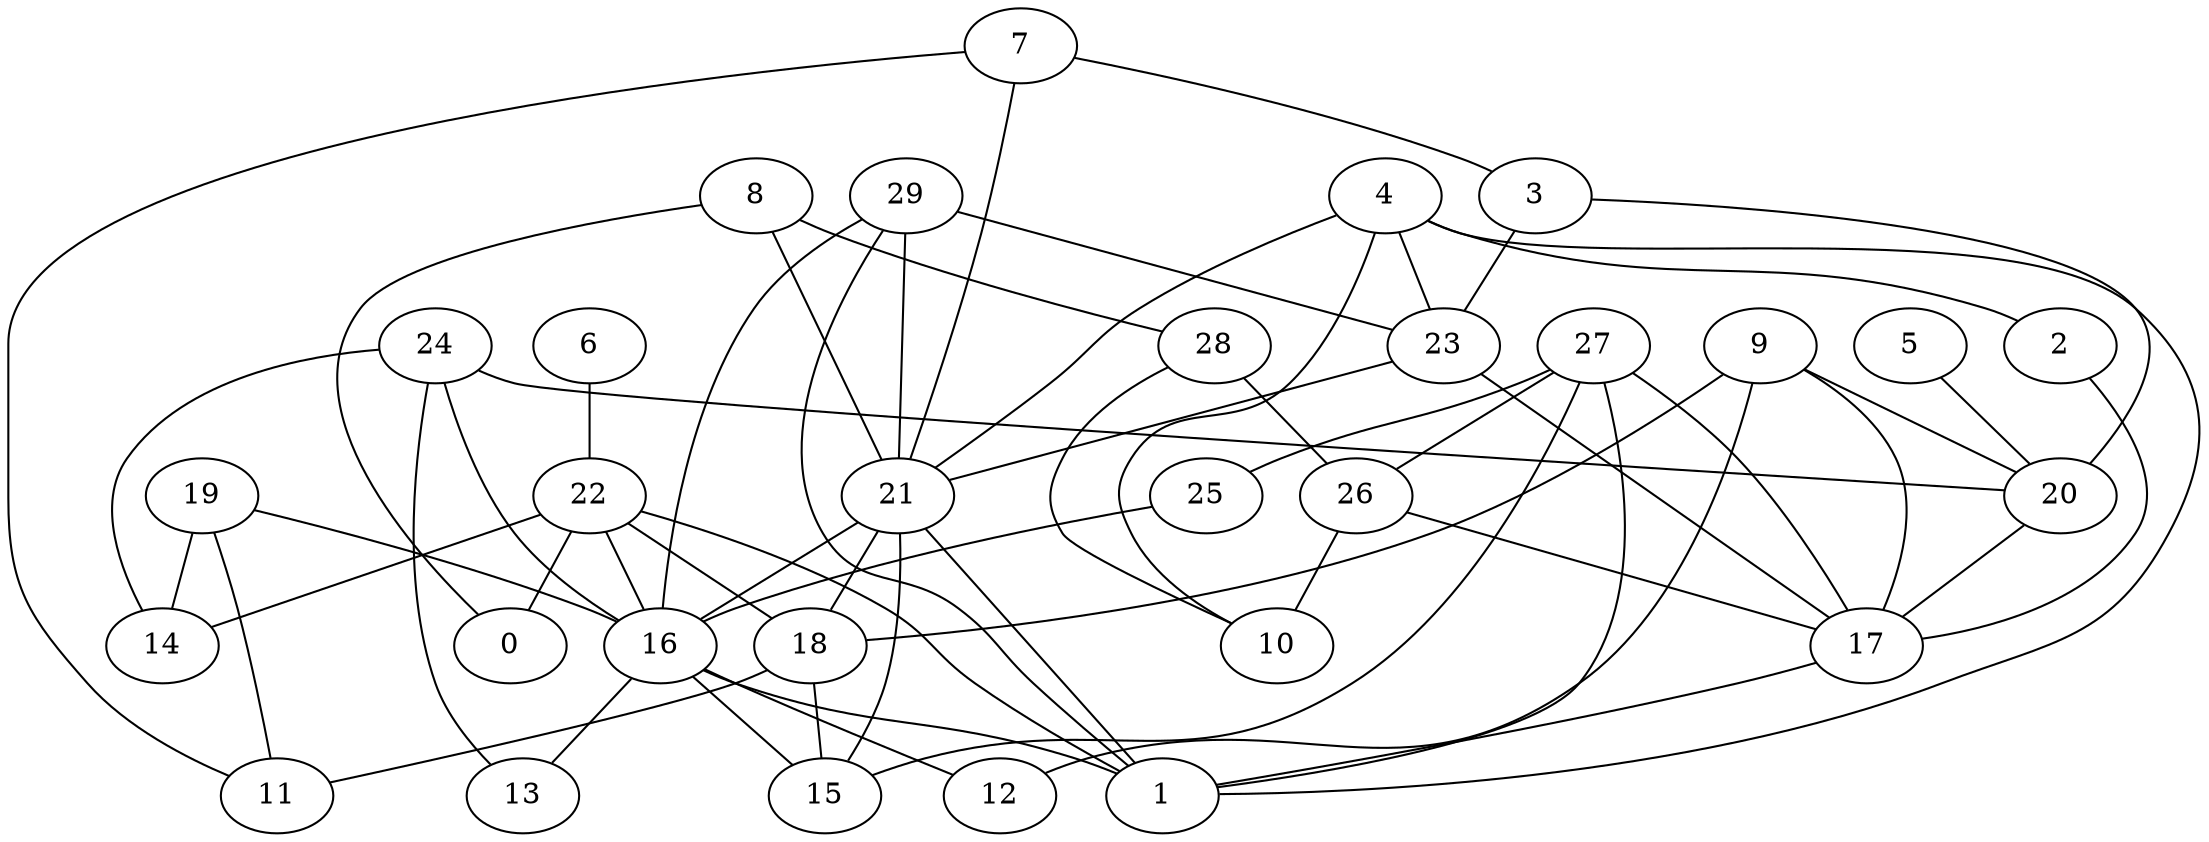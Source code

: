 digraph GG_graph {

subgraph G_graph {
edge [color = black]
"9" -> "12" [dir = none]
"9" -> "17" [dir = none]
"9" -> "18" [dir = none]
"22" -> "0" [dir = none]
"22" -> "18" [dir = none]
"22" -> "1" [dir = none]
"22" -> "16" [dir = none]
"29" -> "21" [dir = none]
"20" -> "17" [dir = none]
"26" -> "17" [dir = none]
"19" -> "14" [dir = none]
"19" -> "11" [dir = none]
"19" -> "16" [dir = none]
"28" -> "10" [dir = none]
"28" -> "26" [dir = none]
"5" -> "20" [dir = none]
"16" -> "13" [dir = none]
"6" -> "22" [dir = none]
"24" -> "20" [dir = none]
"4" -> "2" [dir = none]
"4" -> "21" [dir = none]
"27" -> "17" [dir = none]
"7" -> "3" [dir = none]
"7" -> "21" [dir = none]
"25" -> "16" [dir = none]
"21" -> "15" [dir = none]
"21" -> "18" [dir = none]
"23" -> "17" [dir = none]
"8" -> "21" [dir = none]
"29" -> "23" [dir = none]
"21" -> "1" [dir = none]
"27" -> "1" [dir = none]
"16" -> "12" [dir = none]
"29" -> "16" [dir = none]
"3" -> "23" [dir = none]
"4" -> "23" [dir = none]
"24" -> "14" [dir = none]
"16" -> "15" [dir = none]
"16" -> "1" [dir = none]
"17" -> "1" [dir = none]
"9" -> "20" [dir = none]
"7" -> "11" [dir = none]
"18" -> "11" [dir = none]
"27" -> "25" [dir = none]
"22" -> "14" [dir = none]
"27" -> "26" [dir = none]
"23" -> "21" [dir = none]
"3" -> "20" [dir = none]
"8" -> "0" [dir = none]
"29" -> "1" [dir = none]
"26" -> "10" [dir = none]
"21" -> "16" [dir = none]
"4" -> "1" [dir = none]
"8" -> "28" [dir = none]
"18" -> "15" [dir = none]
"2" -> "17" [dir = none]
"24" -> "13" [dir = none]
"27" -> "15" [dir = none]
"24" -> "16" [dir = none]
"4" -> "10" [dir = none]
}

}
